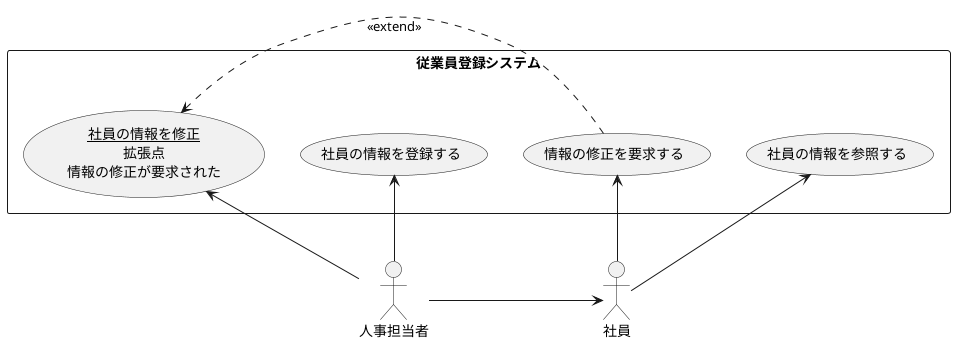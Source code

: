 @startuml 盛岡商事
actor 人事担当者
actor 社員
rectangle 従業員登録システム {
usecase 社員の情報を登録する
usecase 社員の情報を参照する
usecase (<u>社員の情報を修正</u>\n拡張点\n情報の修正が要求された)as input
usecase 情報の修正を要求する


}
情報の修正を要求する <-- 社員
人事担当者 -> 社員
社員の情報を登録する <--人事担当者
社員の情報を参照する <-- 社員
input <-- 人事担当者
情報の修正を要求する .> input :<<extend>>

@enduml